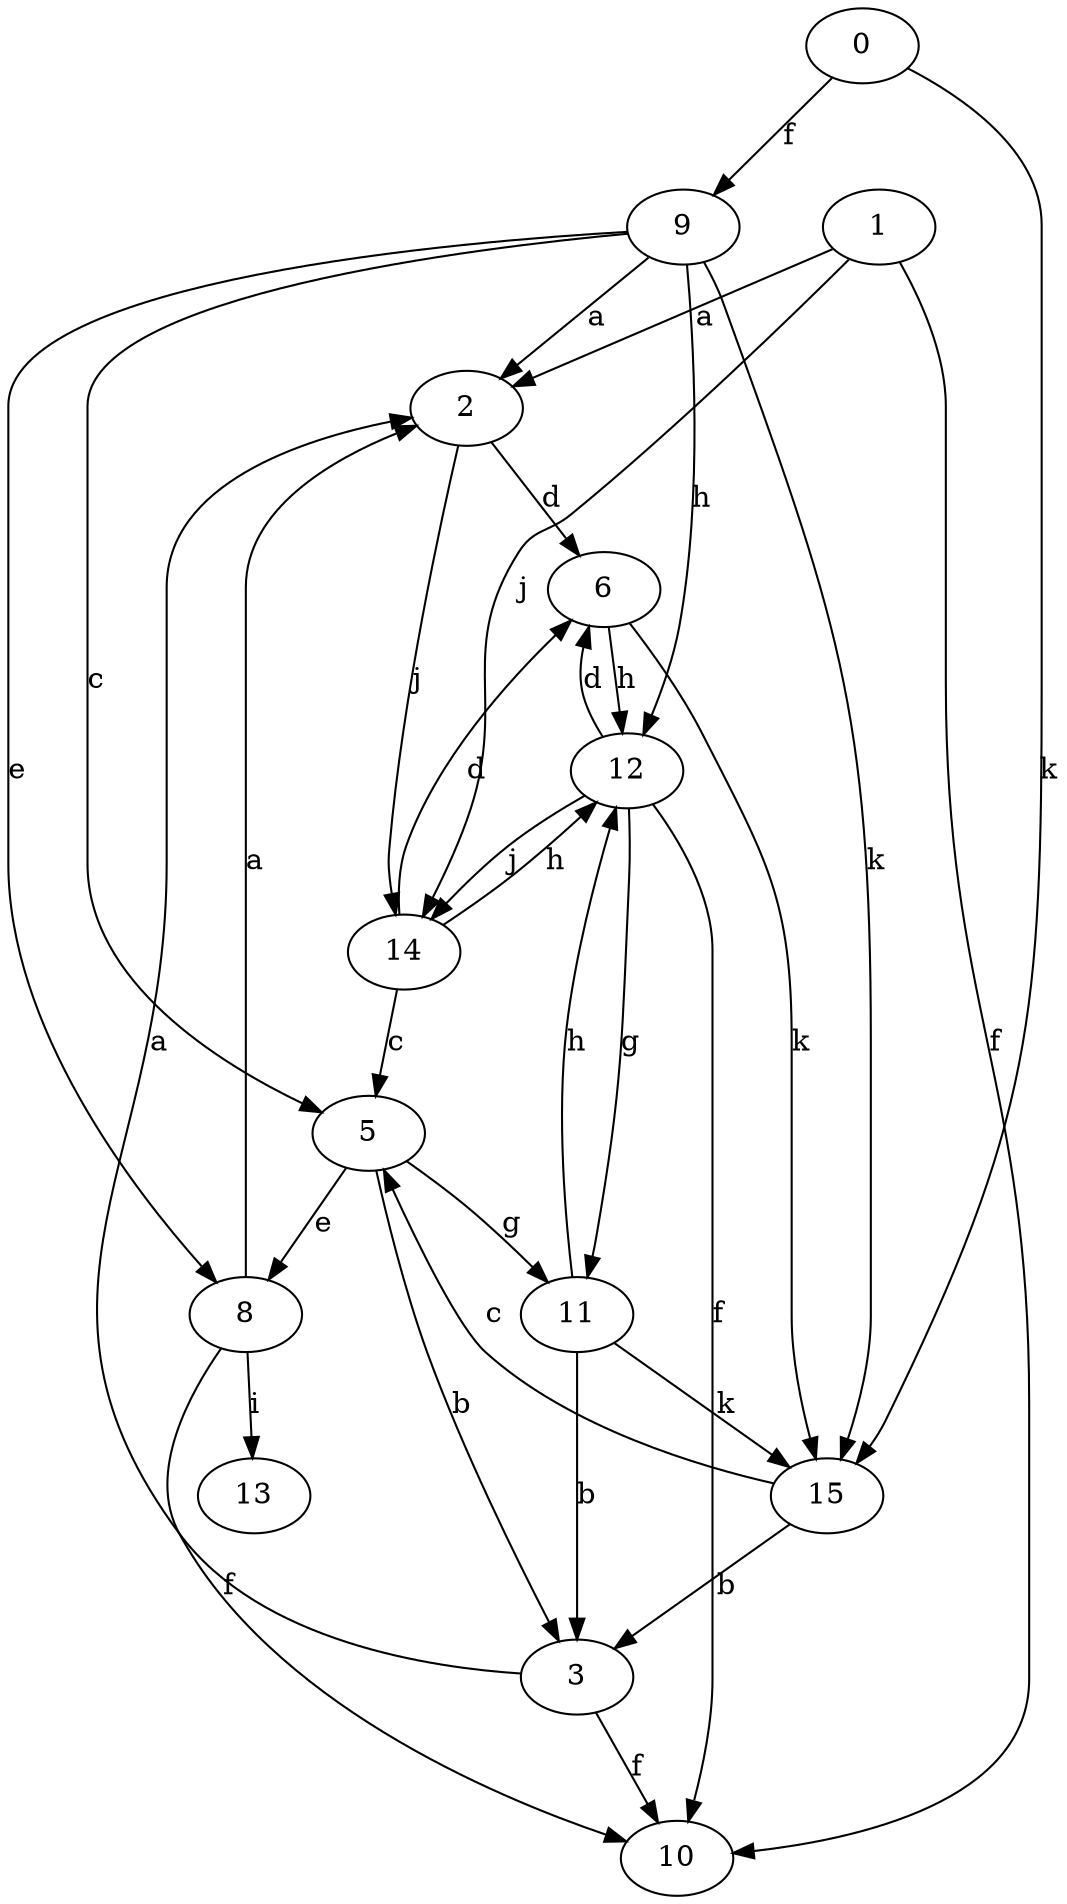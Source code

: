 strict digraph  {
2;
3;
5;
6;
8;
9;
0;
10;
11;
12;
1;
13;
14;
15;
2 -> 6  [label=d];
2 -> 14  [label=j];
3 -> 2  [label=a];
3 -> 10  [label=f];
5 -> 3  [label=b];
5 -> 8  [label=e];
5 -> 11  [label=g];
6 -> 12  [label=h];
6 -> 15  [label=k];
8 -> 2  [label=a];
8 -> 10  [label=f];
8 -> 13  [label=i];
9 -> 2  [label=a];
9 -> 5  [label=c];
9 -> 8  [label=e];
9 -> 12  [label=h];
9 -> 15  [label=k];
0 -> 9  [label=f];
0 -> 15  [label=k];
11 -> 3  [label=b];
11 -> 12  [label=h];
11 -> 15  [label=k];
12 -> 6  [label=d];
12 -> 10  [label=f];
12 -> 11  [label=g];
12 -> 14  [label=j];
1 -> 2  [label=a];
1 -> 10  [label=f];
1 -> 14  [label=j];
14 -> 5  [label=c];
14 -> 6  [label=d];
14 -> 12  [label=h];
15 -> 3  [label=b];
15 -> 5  [label=c];
}
